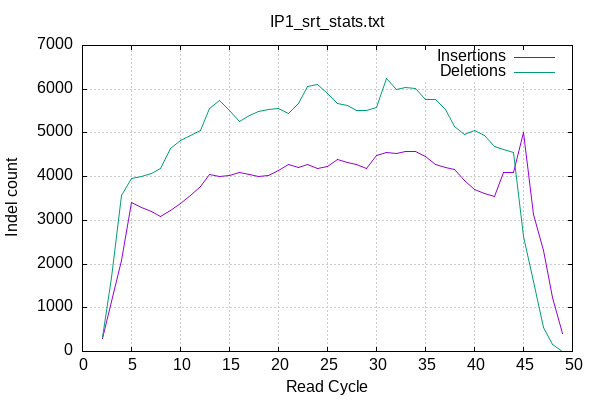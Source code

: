 
        set terminal png size 600,400 truecolor
        set output "IP1_srt_stats/indel-cycles.png"
        set grid xtics ytics y2tics back lc rgb "#cccccc"
        set style line 1 linetype 1  linecolor rgb "red"
        set style line 2 linetype 2  linecolor rgb "black"
        set style line 3 linetype 3  linecolor rgb "green"
        set style line 4 linetype 4  linecolor rgb "blue"
        set style increment user
        set ylabel "Indel count"
        set xlabel "Read Cycle"
        set title "IP1_srt_stats.txt" noenhanced
    plot '-' w l ti 'Insertions', '' w l ti 'Deletions'
2	294
3	1147
4	2085
5	3412
6	3286
7	3202
8	3082
9	3224
10	3387
11	3568
12	3769
13	4040
14	4008
15	4019
16	4085
17	4046
18	3996
19	4035
20	4141
21	4286
22	4198
23	4267
24	4176
25	4240
26	4399
27	4330
28	4287
29	4186
30	4490
31	4549
32	4523
33	4586
34	4580
35	4465
36	4274
37	4198
38	4157
39	3906
40	3698
41	3614
42	3538
43	4102
44	4099
45	5018
46	3128
47	2307
48	1226
49	401
end
2	316
3	1696
4	3567
5	3967
6	4008
7	4077
8	4186
9	4638
10	4818
11	4945
12	5046
13	5559
14	5743
15	5522
16	5268
17	5403
18	5482
19	5525
20	5559
21	5452
22	5676
23	6053
24	6111
25	5911
26	5670
27	5630
28	5509
29	5521
30	5592
31	6234
32	5994
33	6036
34	6013
35	5754
36	5755
37	5545
38	5138
39	4974
40	5049
41	4942
42	4700
43	4614
44	4560
45	2637
46	1601
47	554
48	151
49	0
end
